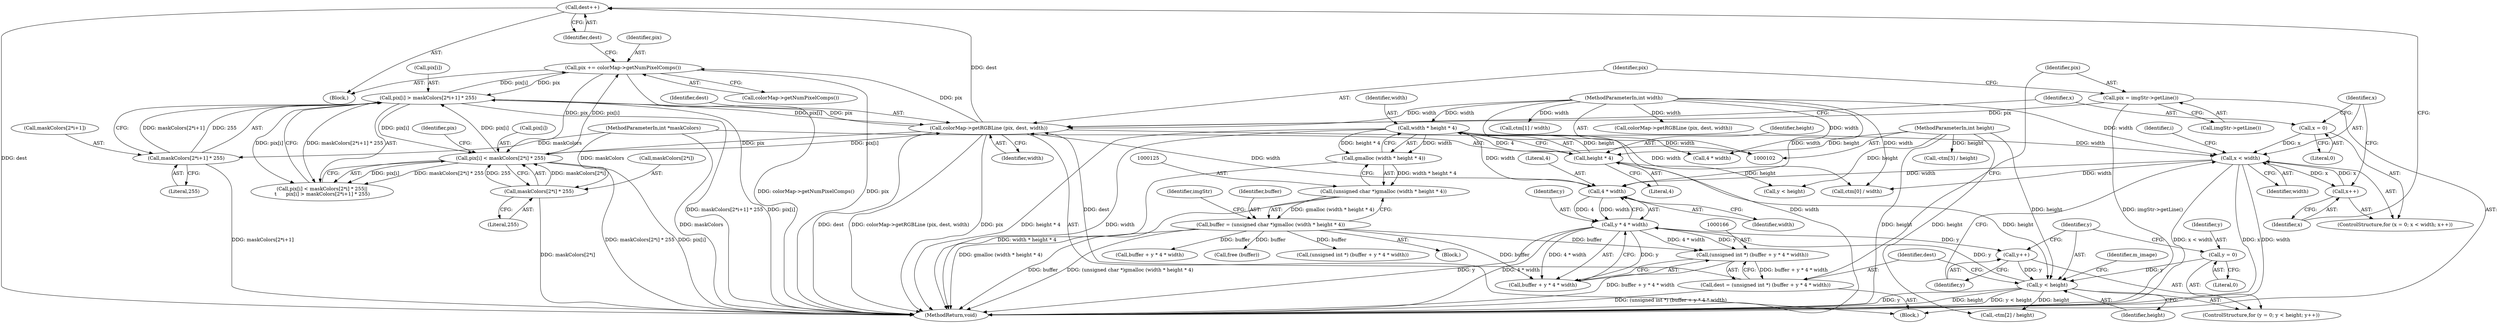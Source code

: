 digraph "1_poppler_7b2d314a61fd0e12f47c62996cb49ec0d1ba747a@pointer" {
"1000239" [label="(Call,dest++)"];
"1000177" [label="(Call,colorMap->getRGBLine (pix, dest, width))"];
"1000214" [label="(Call,pix[i] > maskColors[2*i+1] * 255)"];
"1000236" [label="(Call,pix += colorMap->getNumPixelComps())"];
"1000203" [label="(Call,pix[i] < maskColors[2*i] * 255)"];
"1000207" [label="(Call,maskColors[2*i] * 255)"];
"1000109" [label="(MethodParameterIn,int *maskColors)"];
"1000218" [label="(Call,maskColors[2*i+1] * 255)"];
"1000174" [label="(Call,pix = imgStr->getLine())"];
"1000163" [label="(Call,dest = (unsigned int *) (buffer + y * 4 * width))"];
"1000165" [label="(Call,(unsigned int *) (buffer + y * 4 * width))"];
"1000122" [label="(Call,buffer = (unsigned char *)gmalloc (width * height * 4))"];
"1000124" [label="(Call,(unsigned char *)gmalloc (width * height * 4))"];
"1000126" [label="(Call,gmalloc (width * height * 4))"];
"1000127" [label="(Call,width * height * 4)"];
"1000106" [label="(MethodParameterIn,int width)"];
"1000129" [label="(Call,height * 4)"];
"1000107" [label="(MethodParameterIn,int height)"];
"1000169" [label="(Call,y * 4 * width)"];
"1000157" [label="(Call,y < height)"];
"1000154" [label="(Call,y = 0)"];
"1000160" [label="(Call,y++)"];
"1000171" [label="(Call,4 * width)"];
"1000185" [label="(Call,x < width)"];
"1000188" [label="(Call,x++)"];
"1000182" [label="(Call,x = 0)"];
"1000154" [label="(Call,y = 0)"];
"1000128" [label="(Identifier,width)"];
"1000306" [label="(Call,-ctm[2] / height)"];
"1000189" [label="(Identifier,x)"];
"1000190" [label="(Block,)"];
"1000185" [label="(Call,x < width)"];
"1000251" [label="(Call,y < height)"];
"1000261" [label="(Call,buffer + y * 4 * width)"];
"1000175" [label="(Identifier,pix)"];
"1000193" [label="(Identifier,i)"];
"1000208" [label="(Call,maskColors[2*i])"];
"1000176" [label="(Call,imgStr->getLine())"];
"1000182" [label="(Call,x = 0)"];
"1000163" [label="(Call,dest = (unsigned int *) (buffer + y * 4 * width))"];
"1000203" [label="(Call,pix[i] < maskColors[2*i] * 255)"];
"1000109" [label="(MethodParameterIn,int *maskColors)"];
"1000155" [label="(Identifier,y)"];
"1000236" [label="(Call,pix += colorMap->getNumPixelComps())"];
"1000216" [label="(Identifier,pix)"];
"1000122" [label="(Call,buffer = (unsigned char *)gmalloc (width * height * 4))"];
"1000179" [label="(Identifier,dest)"];
"1000169" [label="(Call,y * 4 * width)"];
"1000296" [label="(Call,ctm[0] / width)"];
"1000301" [label="(Call,ctm[1] / width)"];
"1000271" [label="(Call,colorMap->getRGBLine (pix, dest, width))"];
"1000226" [label="(Literal,255)"];
"1000174" [label="(Call,pix = imgStr->getLine())"];
"1000218" [label="(Call,maskColors[2*i+1] * 255)"];
"1000346" [label="(Call,free (buffer))"];
"1000171" [label="(Call,4 * width)"];
"1000170" [label="(Identifier,y)"];
"1000237" [label="(Identifier,pix)"];
"1000159" [label="(Identifier,height)"];
"1000202" [label="(Call,pix[i] < maskColors[2*i] * 255||\n\t      pix[i] > maskColors[2*i+1] * 255)"];
"1000239" [label="(Call,dest++)"];
"1000259" [label="(Call,(unsigned int *) (buffer + y * 4 * width))"];
"1000162" [label="(Block,)"];
"1000265" [label="(Call,4 * width)"];
"1000187" [label="(Identifier,width)"];
"1000178" [label="(Identifier,pix)"];
"1000180" [label="(Identifier,width)"];
"1000240" [label="(Identifier,dest)"];
"1000213" [label="(Literal,255)"];
"1000219" [label="(Call,maskColors[2*i+1])"];
"1000161" [label="(Identifier,y)"];
"1000181" [label="(ControlStructure,for (x = 0; x < width; x++))"];
"1000186" [label="(Identifier,x)"];
"1000177" [label="(Call,colorMap->getRGBLine (pix, dest, width))"];
"1000131" [label="(Literal,4)"];
"1000204" [label="(Call,pix[i])"];
"1000153" [label="(ControlStructure,for (y = 0; y < height; y++))"];
"1000242" [label="(Identifier,m_image)"];
"1000107" [label="(MethodParameterIn,int height)"];
"1000160" [label="(Call,y++)"];
"1000164" [label="(Identifier,dest)"];
"1000173" [label="(Identifier,width)"];
"1000238" [label="(Call,colorMap->getNumPixelComps())"];
"1000127" [label="(Call,width * height * 4)"];
"1000207" [label="(Call,maskColors[2*i] * 255)"];
"1000215" [label="(Call,pix[i])"];
"1000165" [label="(Call,(unsigned int *) (buffer + y * 4 * width))"];
"1000156" [label="(Literal,0)"];
"1000106" [label="(MethodParameterIn,int width)"];
"1000350" [label="(MethodReturn,void)"];
"1000123" [label="(Identifier,buffer)"];
"1000133" [label="(Identifier,imgStr)"];
"1000158" [label="(Identifier,y)"];
"1000184" [label="(Literal,0)"];
"1000130" [label="(Identifier,height)"];
"1000124" [label="(Call,(unsigned char *)gmalloc (width * height * 4))"];
"1000126" [label="(Call,gmalloc (width * height * 4))"];
"1000183" [label="(Identifier,x)"];
"1000214" [label="(Call,pix[i] > maskColors[2*i+1] * 255)"];
"1000167" [label="(Call,buffer + y * 4 * width)"];
"1000129" [label="(Call,height * 4)"];
"1000157" [label="(Call,y < height)"];
"1000111" [label="(Block,)"];
"1000188" [label="(Call,x++)"];
"1000312" [label="(Call,-ctm[3] / height)"];
"1000172" [label="(Literal,4)"];
"1000239" -> "1000190"  [label="AST: "];
"1000239" -> "1000240"  [label="CFG: "];
"1000240" -> "1000239"  [label="AST: "];
"1000189" -> "1000239"  [label="CFG: "];
"1000239" -> "1000350"  [label="DDG: dest"];
"1000177" -> "1000239"  [label="DDG: dest"];
"1000177" -> "1000162"  [label="AST: "];
"1000177" -> "1000180"  [label="CFG: "];
"1000178" -> "1000177"  [label="AST: "];
"1000179" -> "1000177"  [label="AST: "];
"1000180" -> "1000177"  [label="AST: "];
"1000183" -> "1000177"  [label="CFG: "];
"1000177" -> "1000350"  [label="DDG: pix"];
"1000177" -> "1000350"  [label="DDG: dest"];
"1000177" -> "1000350"  [label="DDG: colorMap->getRGBLine (pix, dest, width)"];
"1000214" -> "1000177"  [label="DDG: pix[i]"];
"1000174" -> "1000177"  [label="DDG: pix"];
"1000203" -> "1000177"  [label="DDG: pix[i]"];
"1000163" -> "1000177"  [label="DDG: dest"];
"1000171" -> "1000177"  [label="DDG: width"];
"1000106" -> "1000177"  [label="DDG: width"];
"1000177" -> "1000185"  [label="DDG: width"];
"1000177" -> "1000203"  [label="DDG: pix"];
"1000177" -> "1000214"  [label="DDG: pix"];
"1000177" -> "1000236"  [label="DDG: pix"];
"1000214" -> "1000202"  [label="AST: "];
"1000214" -> "1000218"  [label="CFG: "];
"1000215" -> "1000214"  [label="AST: "];
"1000218" -> "1000214"  [label="AST: "];
"1000202" -> "1000214"  [label="CFG: "];
"1000214" -> "1000350"  [label="DDG: maskColors[2*i+1] * 255"];
"1000214" -> "1000350"  [label="DDG: pix[i]"];
"1000214" -> "1000203"  [label="DDG: pix[i]"];
"1000214" -> "1000202"  [label="DDG: pix[i]"];
"1000214" -> "1000202"  [label="DDG: maskColors[2*i+1] * 255"];
"1000236" -> "1000214"  [label="DDG: pix"];
"1000203" -> "1000214"  [label="DDG: pix[i]"];
"1000218" -> "1000214"  [label="DDG: maskColors[2*i+1]"];
"1000218" -> "1000214"  [label="DDG: 255"];
"1000214" -> "1000236"  [label="DDG: pix[i]"];
"1000236" -> "1000190"  [label="AST: "];
"1000236" -> "1000238"  [label="CFG: "];
"1000237" -> "1000236"  [label="AST: "];
"1000238" -> "1000236"  [label="AST: "];
"1000240" -> "1000236"  [label="CFG: "];
"1000236" -> "1000350"  [label="DDG: pix"];
"1000236" -> "1000350"  [label="DDG: colorMap->getNumPixelComps()"];
"1000236" -> "1000203"  [label="DDG: pix"];
"1000203" -> "1000236"  [label="DDG: pix[i]"];
"1000203" -> "1000202"  [label="AST: "];
"1000203" -> "1000207"  [label="CFG: "];
"1000204" -> "1000203"  [label="AST: "];
"1000207" -> "1000203"  [label="AST: "];
"1000216" -> "1000203"  [label="CFG: "];
"1000202" -> "1000203"  [label="CFG: "];
"1000203" -> "1000350"  [label="DDG: maskColors[2*i] * 255"];
"1000203" -> "1000350"  [label="DDG: pix[i]"];
"1000203" -> "1000202"  [label="DDG: pix[i]"];
"1000203" -> "1000202"  [label="DDG: maskColors[2*i] * 255"];
"1000207" -> "1000203"  [label="DDG: maskColors[2*i]"];
"1000207" -> "1000203"  [label="DDG: 255"];
"1000207" -> "1000213"  [label="CFG: "];
"1000208" -> "1000207"  [label="AST: "];
"1000213" -> "1000207"  [label="AST: "];
"1000207" -> "1000350"  [label="DDG: maskColors[2*i]"];
"1000109" -> "1000207"  [label="DDG: maskColors"];
"1000109" -> "1000102"  [label="AST: "];
"1000109" -> "1000350"  [label="DDG: maskColors"];
"1000109" -> "1000218"  [label="DDG: maskColors"];
"1000218" -> "1000226"  [label="CFG: "];
"1000219" -> "1000218"  [label="AST: "];
"1000226" -> "1000218"  [label="AST: "];
"1000218" -> "1000350"  [label="DDG: maskColors[2*i+1]"];
"1000174" -> "1000162"  [label="AST: "];
"1000174" -> "1000176"  [label="CFG: "];
"1000175" -> "1000174"  [label="AST: "];
"1000176" -> "1000174"  [label="AST: "];
"1000178" -> "1000174"  [label="CFG: "];
"1000174" -> "1000350"  [label="DDG: imgStr->getLine()"];
"1000163" -> "1000162"  [label="AST: "];
"1000163" -> "1000165"  [label="CFG: "];
"1000164" -> "1000163"  [label="AST: "];
"1000165" -> "1000163"  [label="AST: "];
"1000175" -> "1000163"  [label="CFG: "];
"1000163" -> "1000350"  [label="DDG: (unsigned int *) (buffer + y * 4 * width)"];
"1000165" -> "1000163"  [label="DDG: buffer + y * 4 * width"];
"1000165" -> "1000167"  [label="CFG: "];
"1000166" -> "1000165"  [label="AST: "];
"1000167" -> "1000165"  [label="AST: "];
"1000165" -> "1000350"  [label="DDG: buffer + y * 4 * width"];
"1000122" -> "1000165"  [label="DDG: buffer"];
"1000169" -> "1000165"  [label="DDG: y"];
"1000169" -> "1000165"  [label="DDG: 4 * width"];
"1000122" -> "1000111"  [label="AST: "];
"1000122" -> "1000124"  [label="CFG: "];
"1000123" -> "1000122"  [label="AST: "];
"1000124" -> "1000122"  [label="AST: "];
"1000133" -> "1000122"  [label="CFG: "];
"1000122" -> "1000350"  [label="DDG: buffer"];
"1000122" -> "1000350"  [label="DDG: (unsigned char *)gmalloc (width * height * 4)"];
"1000124" -> "1000122"  [label="DDG: gmalloc (width * height * 4)"];
"1000122" -> "1000167"  [label="DDG: buffer"];
"1000122" -> "1000259"  [label="DDG: buffer"];
"1000122" -> "1000261"  [label="DDG: buffer"];
"1000122" -> "1000346"  [label="DDG: buffer"];
"1000124" -> "1000126"  [label="CFG: "];
"1000125" -> "1000124"  [label="AST: "];
"1000126" -> "1000124"  [label="AST: "];
"1000124" -> "1000350"  [label="DDG: gmalloc (width * height * 4)"];
"1000126" -> "1000124"  [label="DDG: width * height * 4"];
"1000126" -> "1000127"  [label="CFG: "];
"1000127" -> "1000126"  [label="AST: "];
"1000126" -> "1000350"  [label="DDG: width * height * 4"];
"1000127" -> "1000126"  [label="DDG: width"];
"1000127" -> "1000126"  [label="DDG: height * 4"];
"1000127" -> "1000129"  [label="CFG: "];
"1000128" -> "1000127"  [label="AST: "];
"1000129" -> "1000127"  [label="AST: "];
"1000127" -> "1000350"  [label="DDG: height * 4"];
"1000127" -> "1000350"  [label="DDG: width"];
"1000106" -> "1000127"  [label="DDG: width"];
"1000129" -> "1000127"  [label="DDG: height"];
"1000129" -> "1000127"  [label="DDG: 4"];
"1000127" -> "1000171"  [label="DDG: width"];
"1000127" -> "1000265"  [label="DDG: width"];
"1000127" -> "1000296"  [label="DDG: width"];
"1000106" -> "1000102"  [label="AST: "];
"1000106" -> "1000350"  [label="DDG: width"];
"1000106" -> "1000171"  [label="DDG: width"];
"1000106" -> "1000185"  [label="DDG: width"];
"1000106" -> "1000265"  [label="DDG: width"];
"1000106" -> "1000271"  [label="DDG: width"];
"1000106" -> "1000296"  [label="DDG: width"];
"1000106" -> "1000301"  [label="DDG: width"];
"1000129" -> "1000131"  [label="CFG: "];
"1000130" -> "1000129"  [label="AST: "];
"1000131" -> "1000129"  [label="AST: "];
"1000107" -> "1000129"  [label="DDG: height"];
"1000129" -> "1000157"  [label="DDG: height"];
"1000129" -> "1000251"  [label="DDG: height"];
"1000107" -> "1000102"  [label="AST: "];
"1000107" -> "1000350"  [label="DDG: height"];
"1000107" -> "1000157"  [label="DDG: height"];
"1000107" -> "1000251"  [label="DDG: height"];
"1000107" -> "1000306"  [label="DDG: height"];
"1000107" -> "1000312"  [label="DDG: height"];
"1000169" -> "1000167"  [label="AST: "];
"1000169" -> "1000171"  [label="CFG: "];
"1000170" -> "1000169"  [label="AST: "];
"1000171" -> "1000169"  [label="AST: "];
"1000167" -> "1000169"  [label="CFG: "];
"1000169" -> "1000350"  [label="DDG: 4 * width"];
"1000169" -> "1000350"  [label="DDG: y"];
"1000169" -> "1000160"  [label="DDG: y"];
"1000169" -> "1000167"  [label="DDG: y"];
"1000169" -> "1000167"  [label="DDG: 4 * width"];
"1000157" -> "1000169"  [label="DDG: y"];
"1000171" -> "1000169"  [label="DDG: 4"];
"1000171" -> "1000169"  [label="DDG: width"];
"1000157" -> "1000153"  [label="AST: "];
"1000157" -> "1000159"  [label="CFG: "];
"1000158" -> "1000157"  [label="AST: "];
"1000159" -> "1000157"  [label="AST: "];
"1000164" -> "1000157"  [label="CFG: "];
"1000242" -> "1000157"  [label="CFG: "];
"1000157" -> "1000350"  [label="DDG: height"];
"1000157" -> "1000350"  [label="DDG: y < height"];
"1000157" -> "1000350"  [label="DDG: y"];
"1000154" -> "1000157"  [label="DDG: y"];
"1000160" -> "1000157"  [label="DDG: y"];
"1000157" -> "1000306"  [label="DDG: height"];
"1000154" -> "1000153"  [label="AST: "];
"1000154" -> "1000156"  [label="CFG: "];
"1000155" -> "1000154"  [label="AST: "];
"1000156" -> "1000154"  [label="AST: "];
"1000158" -> "1000154"  [label="CFG: "];
"1000160" -> "1000153"  [label="AST: "];
"1000160" -> "1000161"  [label="CFG: "];
"1000161" -> "1000160"  [label="AST: "];
"1000158" -> "1000160"  [label="CFG: "];
"1000171" -> "1000173"  [label="CFG: "];
"1000172" -> "1000171"  [label="AST: "];
"1000173" -> "1000171"  [label="AST: "];
"1000185" -> "1000171"  [label="DDG: width"];
"1000185" -> "1000181"  [label="AST: "];
"1000185" -> "1000187"  [label="CFG: "];
"1000186" -> "1000185"  [label="AST: "];
"1000187" -> "1000185"  [label="AST: "];
"1000193" -> "1000185"  [label="CFG: "];
"1000161" -> "1000185"  [label="CFG: "];
"1000185" -> "1000350"  [label="DDG: x < width"];
"1000185" -> "1000350"  [label="DDG: x"];
"1000185" -> "1000350"  [label="DDG: width"];
"1000188" -> "1000185"  [label="DDG: x"];
"1000182" -> "1000185"  [label="DDG: x"];
"1000185" -> "1000188"  [label="DDG: x"];
"1000185" -> "1000296"  [label="DDG: width"];
"1000188" -> "1000181"  [label="AST: "];
"1000188" -> "1000189"  [label="CFG: "];
"1000189" -> "1000188"  [label="AST: "];
"1000186" -> "1000188"  [label="CFG: "];
"1000182" -> "1000181"  [label="AST: "];
"1000182" -> "1000184"  [label="CFG: "];
"1000183" -> "1000182"  [label="AST: "];
"1000184" -> "1000182"  [label="AST: "];
"1000186" -> "1000182"  [label="CFG: "];
}
